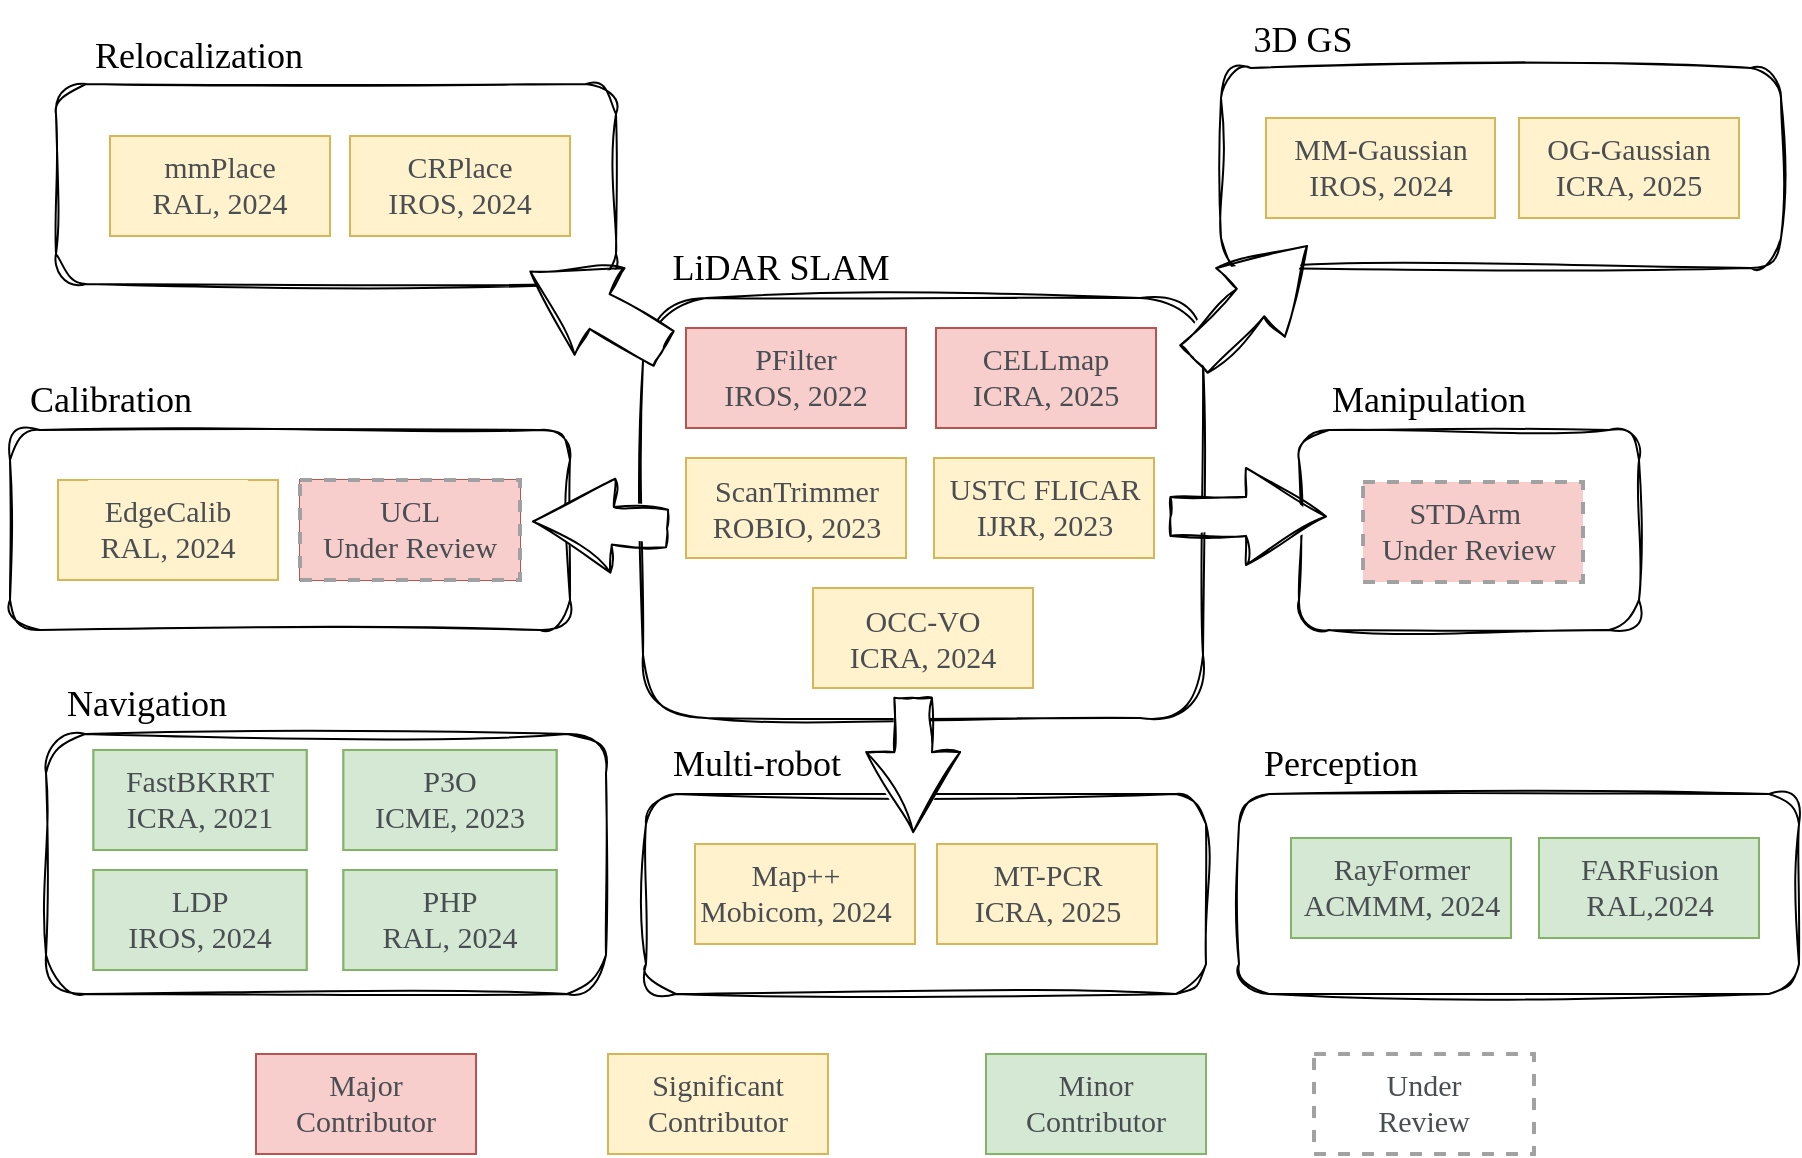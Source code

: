 <mxfile version="26.0.14">
  <diagram name="第 1 页" id="GNWNqwkdoBEumHOThj2O">
    <mxGraphModel dx="1968" dy="1141" grid="1" gridSize="10" guides="1" tooltips="1" connect="1" arrows="1" fold="1" page="1" pageScale="1" pageWidth="827" pageHeight="1169" math="0" shadow="0">
      <root>
        <mxCell id="0" />
        <mxCell id="1" parent="0" />
        <mxCell id="KYylSTwYR2nfnOGgtG4M-55" value="" style="rounded=0;whiteSpace=wrap;html=1;fillColor=#fff2cc;strokeColor=#d6b656;labelBackgroundColor=none;" parent="1" vertex="1">
          <mxGeometry x="676.5" y="242" width="110" height="50" as="geometry" />
        </mxCell>
        <mxCell id="KYylSTwYR2nfnOGgtG4M-1" value="" style="rounded=1;whiteSpace=wrap;html=1;sketch=1;curveFitting=1;jiggle=2;" parent="1" vertex="1">
          <mxGeometry x="238.5" y="332" width="280" height="210" as="geometry" />
        </mxCell>
        <mxCell id="KYylSTwYR2nfnOGgtG4M-2" value="&lt;font face=&quot;Comic Sans MS&quot;&gt;LiDAR SLAM&lt;/font&gt;" style="text;html=1;align=center;verticalAlign=middle;resizable=0;points=[];autosize=1;strokeColor=none;fillColor=none;fontSize=18;" parent="1" vertex="1">
          <mxGeometry x="242" y="297" width="130" height="40" as="geometry" />
        </mxCell>
        <mxCell id="KYylSTwYR2nfnOGgtG4M-5" value="" style="group;fillColor=#f8cecc;strokeColor=#b85450;container=0;" parent="1" vertex="1" connectable="0">
          <mxGeometry x="260" y="347" width="110" height="50" as="geometry" />
        </mxCell>
        <mxCell id="KYylSTwYR2nfnOGgtG4M-6" value="" style="group;fillColor=default;strokeColor=none;gradientColor=none;rounded=0;container=0;" parent="1" vertex="1" connectable="0">
          <mxGeometry x="385" y="347" width="110" height="50" as="geometry" />
        </mxCell>
        <mxCell id="KYylSTwYR2nfnOGgtG4M-10" value="" style="rounded=1;whiteSpace=wrap;html=1;sketch=1;curveFitting=1;jiggle=2;" parent="1" vertex="1">
          <mxGeometry x="527.5" y="217" width="280" height="100" as="geometry" />
        </mxCell>
        <mxCell id="KYylSTwYR2nfnOGgtG4M-11" value="&lt;font face=&quot;Comic Sans MS&quot;&gt;3D GS&lt;/font&gt;" style="text;html=1;align=center;verticalAlign=middle;resizable=0;points=[];autosize=1;strokeColor=none;fillColor=none;fontSize=18;" parent="1" vertex="1">
          <mxGeometry x="527.5" y="183" width="80" height="40" as="geometry" />
        </mxCell>
        <mxCell id="KYylSTwYR2nfnOGgtG4M-12" value="" style="group;fillColor=#fff2cc;strokeColor=#d6b656;labelBackgroundColor=none;" parent="1" vertex="1" connectable="0">
          <mxGeometry x="550" y="242" width="114.5" height="50" as="geometry" />
        </mxCell>
        <mxCell id="KYylSTwYR2nfnOGgtG4M-37" value="" style="group;labelBackgroundColor=none;" parent="1" vertex="1" connectable="0">
          <mxGeometry x="384" y="411" width="110" height="50" as="geometry" />
        </mxCell>
        <mxCell id="KYylSTwYR2nfnOGgtG4M-104" value="" style="group" parent="KYylSTwYR2nfnOGgtG4M-37" vertex="1" connectable="0">
          <mxGeometry x="-2.5" y="1" width="115" height="50" as="geometry" />
        </mxCell>
        <mxCell id="KYylSTwYR2nfnOGgtG4M-39" value="" style="rounded=0;whiteSpace=wrap;html=1;fillColor=#fff2cc;strokeColor=#d6b656;labelBackgroundColor=none;" parent="KYylSTwYR2nfnOGgtG4M-104" vertex="1">
          <mxGeometry x="2.5" width="110" height="50" as="geometry" />
        </mxCell>
        <mxCell id="KYylSTwYR2nfnOGgtG4M-40" value="&lt;span style=&quot;color: rgb(73, 78, 82); font-size: 15px; font-style: normal; font-variant-ligatures: normal; font-variant-caps: normal; font-weight: 400; letter-spacing: normal; orphans: 3; text-indent: 0px; text-transform: none; widows: 3; word-spacing: 0px; -webkit-text-stroke-width: 0px; white-space: normal; text-decoration-thickness: initial; text-decoration-style: initial; text-decoration-color: initial; float: none; display: inline !important;&quot;&gt;&lt;font face=&quot;Times New Roman&quot;&gt;USTC FLICAR&lt;/font&gt;&lt;/span&gt;&lt;div style=&quot;orphans: 3; widows: 3;&quot;&gt;&lt;font face=&quot;Times New Roman&quot; color=&quot;#494e52&quot;&gt;&lt;span style=&quot;font-size: 15px;&quot;&gt;IJRR, 2023&lt;/span&gt;&lt;/font&gt;&lt;/div&gt;" style="text;whiteSpace=wrap;html=1;align=center;fillColor=none;strokeColor=none;labelBackgroundColor=none;" parent="KYylSTwYR2nfnOGgtG4M-104" vertex="1">
          <mxGeometry width="115" height="40" as="geometry" />
        </mxCell>
        <mxCell id="KYylSTwYR2nfnOGgtG4M-41" value="" style="group;fillColor=#fff2cc;strokeColor=#d6b656;labelBackgroundColor=none;" parent="1" vertex="1" connectable="0">
          <mxGeometry x="260" y="412" width="110" height="50" as="geometry" />
        </mxCell>
        <mxCell id="KYylSTwYR2nfnOGgtG4M-45" value="" style="rounded=1;whiteSpace=wrap;html=1;sketch=1;curveFitting=1;jiggle=2;" parent="1" vertex="1">
          <mxGeometry x="-55" y="225" width="280" height="100" as="geometry" />
        </mxCell>
        <mxCell id="KYylSTwYR2nfnOGgtG4M-46" value="&lt;font face=&quot;Comic Sans MS&quot;&gt;Relocalization&lt;/font&gt;" style="text;html=1;align=center;verticalAlign=middle;resizable=0;points=[];autosize=1;strokeColor=none;fillColor=none;fontSize=18;" parent="1" vertex="1">
          <mxGeometry x="-54" y="191" width="140" height="40" as="geometry" />
        </mxCell>
        <mxCell id="KYylSTwYR2nfnOGgtG4M-54" value="" style="group;fillColor=#fff2cc;strokeColor=#d6b656;container=0;labelBackgroundColor=none;" parent="1" vertex="1" connectable="0">
          <mxGeometry x="676.5" y="242" width="110" height="50" as="geometry" />
        </mxCell>
        <mxCell id="KYylSTwYR2nfnOGgtG4M-56" value="&lt;span style=&quot;color: rgb(73, 78, 82); font-size: 15px; font-style: normal; font-variant-ligatures: normal; font-variant-caps: normal; font-weight: 400; letter-spacing: normal; orphans: 3; text-indent: 0px; text-transform: none; widows: 3; word-spacing: 0px; -webkit-text-stroke-width: 0px; white-space: normal; text-decoration-thickness: initial; text-decoration-style: initial; text-decoration-color: initial; float: none; display: inline !important;&quot;&gt;&lt;font style=&quot;&quot; face=&quot;Times New Roman&quot;&gt;OG-Gaussian&lt;/font&gt;&lt;/span&gt;&lt;div&gt;&lt;span style=&quot;color: rgb(73, 78, 82); font-size: 15px; font-style: normal; font-variant-ligatures: normal; font-variant-caps: normal; font-weight: 400; letter-spacing: normal; orphans: 3; text-indent: 0px; text-transform: none; widows: 3; word-spacing: 0px; -webkit-text-stroke-width: 0px; white-space: normal; text-decoration-thickness: initial; text-decoration-style: initial; text-decoration-color: initial; float: none; display: inline !important;&quot;&gt;&lt;font style=&quot;&quot; face=&quot;Times New Roman&quot;&gt;ICRA, 2025&lt;/font&gt;&lt;/span&gt;&lt;/div&gt;" style="text;whiteSpace=wrap;html=1;align=center;labelBackgroundColor=none;fillColor=none;" parent="1" vertex="1">
          <mxGeometry x="684" y="242" width="95" height="40" as="geometry" />
        </mxCell>
        <mxCell id="KYylSTwYR2nfnOGgtG4M-63" value="" style="rounded=1;whiteSpace=wrap;html=1;sketch=1;curveFitting=1;jiggle=2;" parent="1" vertex="1">
          <mxGeometry x="-78" y="398" width="280" height="100" as="geometry" />
        </mxCell>
        <mxCell id="KYylSTwYR2nfnOGgtG4M-64" value="&lt;font face=&quot;Comic Sans MS&quot;&gt;Calibration&lt;/font&gt;" style="text;html=1;align=center;verticalAlign=middle;resizable=0;points=[];autosize=1;strokeColor=none;fillColor=none;fontSize=18;" parent="1" vertex="1">
          <mxGeometry x="-83" y="363" width="110" height="40" as="geometry" />
        </mxCell>
        <mxCell id="KYylSTwYR2nfnOGgtG4M-68" value="" style="group;fillColor=none;strokeColor=#d6b656;labelBackgroundColor=none;" parent="1" vertex="1" connectable="0">
          <mxGeometry x="-54" y="423" width="110" height="50" as="geometry" />
        </mxCell>
        <mxCell id="KYylSTwYR2nfnOGgtG4M-70" value="" style="group;fillColor=#fff2cc;strokeColor=#d6b656;labelBackgroundColor=none;" parent="KYylSTwYR2nfnOGgtG4M-68" vertex="1" connectable="0">
          <mxGeometry width="110" height="50" as="geometry" />
        </mxCell>
        <mxCell id="KYylSTwYR2nfnOGgtG4M-65" value="" style="rounded=0;whiteSpace=wrap;html=1;fillColor=#fff2cc;strokeColor=#d6b656;labelBackgroundColor=none;" parent="KYylSTwYR2nfnOGgtG4M-70" vertex="1">
          <mxGeometry width="110" height="50" as="geometry" />
        </mxCell>
        <mxCell id="KYylSTwYR2nfnOGgtG4M-66" value="&lt;div style=&quot;orphans: 3; widows: 3;&quot;&gt;&lt;font face=&quot;Times New Roman&quot; color=&quot;#494e52&quot;&gt;&lt;span style=&quot;font-size: 15px;&quot;&gt;EdgeCalib&lt;/span&gt;&lt;/font&gt;&lt;/div&gt;&lt;div&gt;&lt;span style=&quot;color: rgb(73, 78, 82); font-size: 15px; font-style: normal; font-variant-ligatures: normal; font-variant-caps: normal; font-weight: 400; letter-spacing: normal; orphans: 3; text-indent: 0px; text-transform: none; widows: 3; word-spacing: 0px; -webkit-text-stroke-width: 0px; white-space: normal; text-decoration-thickness: initial; text-decoration-style: initial; text-decoration-color: initial; float: none; display: inline !important;&quot;&gt;&lt;font face=&quot;Times New Roman&quot;&gt;RAL, 2024&lt;/font&gt;&lt;/span&gt;&lt;/div&gt;" style="text;whiteSpace=wrap;html=1;align=center;fillColor=#fff2cc;strokeColor=none;labelBackgroundColor=none;" parent="KYylSTwYR2nfnOGgtG4M-70" vertex="1">
          <mxGeometry x="15" width="80" height="40" as="geometry" />
        </mxCell>
        <mxCell id="KYylSTwYR2nfnOGgtG4M-73" value="" style="group;fillColor=#f8cecc;strokeColor=#b85450;container=0;" parent="1" vertex="1" connectable="0">
          <mxGeometry x="67" y="423" width="110" height="50" as="geometry" />
        </mxCell>
        <mxCell id="KYylSTwYR2nfnOGgtG4M-78" value="" style="rounded=1;whiteSpace=wrap;html=1;sketch=1;curveFitting=1;jiggle=2;" parent="1" vertex="1">
          <mxGeometry x="240" y="580" width="280" height="100" as="geometry" />
        </mxCell>
        <mxCell id="KYylSTwYR2nfnOGgtG4M-79" value="&lt;font face=&quot;Comic Sans MS&quot;&gt;Multi-robot&lt;/font&gt;" style="text;html=1;align=center;verticalAlign=middle;resizable=0;points=[];autosize=1;strokeColor=none;fillColor=none;fontSize=18;" parent="1" vertex="1">
          <mxGeometry x="235" y="545" width="120" height="40" as="geometry" />
        </mxCell>
        <mxCell id="KYylSTwYR2nfnOGgtG4M-88" value="" style="rounded=1;whiteSpace=wrap;html=1;sketch=1;curveFitting=1;jiggle=2;" parent="1" vertex="1">
          <mxGeometry x="536.5" y="580" width="280" height="100" as="geometry" />
        </mxCell>
        <mxCell id="KYylSTwYR2nfnOGgtG4M-89" value="&lt;font face=&quot;Comic Sans MS&quot;&gt;Perception&lt;/font&gt;" style="text;html=1;align=center;verticalAlign=middle;resizable=0;points=[];autosize=1;strokeColor=none;fillColor=none;fontSize=18;" parent="1" vertex="1">
          <mxGeometry x="531.5" y="545" width="110" height="40" as="geometry" />
        </mxCell>
        <mxCell id="KYylSTwYR2nfnOGgtG4M-90" value="" style="group;fillColor=#d5e8d4;strokeColor=#82b366;" parent="1" vertex="1" connectable="0">
          <mxGeometry x="562.5" y="602" width="110" height="50" as="geometry" />
        </mxCell>
        <mxCell id="KYylSTwYR2nfnOGgtG4M-91" value="" style="rounded=0;whiteSpace=wrap;html=1;fillColor=#d5e8d4;strokeColor=#82b366;" parent="KYylSTwYR2nfnOGgtG4M-90" vertex="1">
          <mxGeometry width="110" height="50" as="geometry" />
        </mxCell>
        <mxCell id="KYylSTwYR2nfnOGgtG4M-92" value="&lt;div style=&quot;orphans: 3; widows: 3;&quot;&gt;&lt;font face=&quot;Times New Roman&quot; color=&quot;#494e52&quot;&gt;&lt;span style=&quot;font-size: 15px;&quot;&gt;RayFormer&lt;/span&gt;&lt;/font&gt;&lt;/div&gt;&lt;div&gt;&lt;span style=&quot;color: rgb(73, 78, 82); font-size: 15px; font-style: normal; font-variant-ligatures: normal; font-variant-caps: normal; font-weight: 400; letter-spacing: normal; orphans: 3; text-indent: 0px; text-transform: none; widows: 3; word-spacing: 0px; -webkit-text-stroke-width: 0px; white-space: normal; text-decoration-thickness: initial; text-decoration-style: initial; text-decoration-color: initial; float: none; display: inline !important;&quot;&gt;&lt;font face=&quot;Times New Roman&quot;&gt;ACMMM, 2024&lt;/font&gt;&lt;/span&gt;&lt;/div&gt;" style="text;whiteSpace=wrap;html=1;align=center;fillColor=none;strokeColor=none;labelBackgroundColor=none;" parent="KYylSTwYR2nfnOGgtG4M-90" vertex="1">
          <mxGeometry width="110" height="40" as="geometry" />
        </mxCell>
        <mxCell id="KYylSTwYR2nfnOGgtG4M-93" value="" style="group;fillColor=#d5e8d4;strokeColor=#82b366;" parent="1" vertex="1" connectable="0">
          <mxGeometry x="686.5" y="602" width="110" height="50" as="geometry" />
        </mxCell>
        <mxCell id="KYylSTwYR2nfnOGgtG4M-94" value="" style="rounded=0;whiteSpace=wrap;html=1;fillColor=#d5e8d4;strokeColor=#82b366;" parent="KYylSTwYR2nfnOGgtG4M-93" vertex="1">
          <mxGeometry width="110" height="50" as="geometry" />
        </mxCell>
        <mxCell id="KYylSTwYR2nfnOGgtG4M-95" value="&lt;span style=&quot;color: rgb(73, 78, 82); font-size: 15px; font-style: normal; font-variant-ligatures: normal; font-variant-caps: normal; font-weight: 400; letter-spacing: normal; orphans: 3; text-indent: 0px; text-transform: none; widows: 3; word-spacing: 0px; -webkit-text-stroke-width: 0px; white-space: normal; text-decoration-thickness: initial; text-decoration-style: initial; text-decoration-color: initial; float: none; display: inline !important;&quot;&gt;&lt;font face=&quot;Times New Roman&quot;&gt;FARFusion&lt;/font&gt;&lt;/span&gt;&lt;div style=&quot;orphans: 3; widows: 3;&quot;&gt;&lt;font face=&quot;Times New Roman&quot; color=&quot;#494e52&quot;&gt;&lt;span style=&quot;font-size: 15px;&quot;&gt;RAL,2024&lt;/span&gt;&lt;/font&gt;&lt;/div&gt;" style="text;whiteSpace=wrap;html=1;align=center;fillColor=none;strokeColor=none;labelBackgroundColor=none;" parent="KYylSTwYR2nfnOGgtG4M-93" vertex="1">
          <mxGeometry x="15" width="80" height="40" as="geometry" />
        </mxCell>
        <mxCell id="KYylSTwYR2nfnOGgtG4M-7" value="" style="rounded=0;whiteSpace=wrap;html=1;labelBackgroundColor=none;fillColor=#f8cecc;strokeColor=#b85450;" parent="1" vertex="1">
          <mxGeometry x="385" y="347" width="110" height="50" as="geometry" />
        </mxCell>
        <mxCell id="KYylSTwYR2nfnOGgtG4M-8" value="&lt;span style=&quot;color: rgb(73, 78, 82); font-size: 15px; font-style: normal; font-variant-ligatures: normal; font-variant-caps: normal; font-weight: 400; letter-spacing: normal; orphans: 3; text-indent: 0px; text-transform: none; widows: 3; word-spacing: 0px; -webkit-text-stroke-width: 0px; white-space: normal; text-decoration-thickness: initial; text-decoration-style: initial; text-decoration-color: initial; float: none; display: inline !important;&quot;&gt;&lt;font face=&quot;Times New Roman&quot;&gt;CELLmap&lt;/font&gt;&lt;/span&gt;&lt;div&gt;&lt;span style=&quot;color: rgb(73, 78, 82); font-size: 15px; font-style: normal; font-variant-ligatures: normal; font-variant-caps: normal; font-weight: 400; letter-spacing: normal; orphans: 3; text-indent: 0px; text-transform: none; widows: 3; word-spacing: 0px; -webkit-text-stroke-width: 0px; white-space: normal; text-decoration-thickness: initial; text-decoration-style: initial; text-decoration-color: initial; float: none; display: inline !important;&quot;&gt;&lt;font face=&quot;Times New Roman&quot;&gt;ICRA, 2025&lt;/font&gt;&lt;/span&gt;&lt;/div&gt;" style="text;whiteSpace=wrap;html=1;align=center;labelBackgroundColor=none;strokeColor=none;" parent="1" vertex="1">
          <mxGeometry x="400" y="347" width="80" height="40" as="geometry" />
        </mxCell>
        <mxCell id="KYylSTwYR2nfnOGgtG4M-3" value="" style="rounded=0;whiteSpace=wrap;html=1;fillColor=#f8cecc;strokeColor=#b85450;" parent="1" vertex="1">
          <mxGeometry x="260" y="347" width="110" height="50" as="geometry" />
        </mxCell>
        <mxCell id="KYylSTwYR2nfnOGgtG4M-4" value="&lt;span style=&quot;color: rgb(73, 78, 82); font-size: 15px; font-style: normal; font-variant-ligatures: normal; font-variant-caps: normal; font-weight: 400; letter-spacing: normal; orphans: 3; text-indent: 0px; text-transform: none; widows: 3; word-spacing: 0px; -webkit-text-stroke-width: 0px; white-space: normal; text-decoration-thickness: initial; text-decoration-style: initial; text-decoration-color: initial; float: none; display: inline !important;&quot;&gt;&lt;font face=&quot;Times New Roman&quot;&gt;PFilter&lt;/font&gt;&lt;/span&gt;&lt;div&gt;&lt;span style=&quot;color: rgb(73, 78, 82); font-size: 15px; font-style: normal; font-variant-ligatures: normal; font-variant-caps: normal; font-weight: 400; letter-spacing: normal; orphans: 3; text-indent: 0px; text-transform: none; widows: 3; word-spacing: 0px; -webkit-text-stroke-width: 0px; white-space: normal; text-decoration-thickness: initial; text-decoration-style: initial; text-decoration-color: initial; float: none; display: inline !important;&quot;&gt;&lt;font face=&quot;Times New Roman&quot;&gt;IROS, 2022&lt;/font&gt;&lt;/span&gt;&lt;/div&gt;" style="text;whiteSpace=wrap;html=1;align=center;labelBackgroundColor=none;" parent="1" vertex="1">
          <mxGeometry x="275" y="347" width="80" height="40" as="geometry" />
        </mxCell>
        <mxCell id="KYylSTwYR2nfnOGgtG4M-74" value="" style="group;fillColor=#f8cecc;strokeColor=light-dark(#a1a1a1, #d7817e);dashed=1;strokeWidth=2;" parent="1" vertex="1" connectable="0">
          <mxGeometry x="67" y="423" width="110" height="50" as="geometry" />
        </mxCell>
        <mxCell id="KYylSTwYR2nfnOGgtG4M-76" value="&lt;div style=&quot;orphans: 3; widows: 3;&quot;&gt;&lt;font face=&quot;Times New Roman&quot; color=&quot;#494e52&quot;&gt;&lt;span style=&quot;font-size: 15px;&quot;&gt;UCL&lt;/span&gt;&lt;/font&gt;&lt;/div&gt;&lt;div style=&quot;orphans: 3; widows: 3;&quot;&gt;&lt;font face=&quot;Times New Roman&quot; color=&quot;#494e52&quot;&gt;&lt;span style=&quot;font-size: 15px;&quot;&gt;Under Review&lt;/span&gt;&lt;/font&gt;&lt;/div&gt;" style="text;whiteSpace=wrap;html=1;align=center;labelBackgroundColor=none;" parent="KYylSTwYR2nfnOGgtG4M-74" vertex="1">
          <mxGeometry x="-5" width="120" height="40" as="geometry" />
        </mxCell>
        <mxCell id="KYylSTwYR2nfnOGgtG4M-96" value="" style="rounded=1;whiteSpace=wrap;html=1;sketch=1;curveFitting=1;jiggle=2;" parent="1" vertex="1">
          <mxGeometry x="566.5" y="398" width="170" height="100" as="geometry" />
        </mxCell>
        <mxCell id="KYylSTwYR2nfnOGgtG4M-97" value="&lt;font face=&quot;Comic Sans MS&quot;&gt;Manipulation&lt;/font&gt;" style="text;html=1;align=center;verticalAlign=middle;resizable=0;points=[];autosize=1;strokeColor=none;fillColor=none;fontSize=18;" parent="1" vertex="1">
          <mxGeometry x="565.5" y="363" width="130" height="40" as="geometry" />
        </mxCell>
        <mxCell id="KYylSTwYR2nfnOGgtG4M-49" value="" style="rounded=0;whiteSpace=wrap;html=1;container=0;fillColor=#fff2cc;strokeColor=#d6b656;labelBackgroundColor=none;" parent="1" vertex="1">
          <mxGeometry x="-28" y="251" width="110" height="50" as="geometry" />
        </mxCell>
        <mxCell id="KYylSTwYR2nfnOGgtG4M-50" value="&lt;div style=&quot;orphans: 3; widows: 3;&quot;&gt;&lt;font face=&quot;Times New Roman&quot; color=&quot;#494e52&quot;&gt;&lt;span style=&quot;font-size: 15px;&quot;&gt;mmPlace&lt;/span&gt;&lt;/font&gt;&lt;/div&gt;&lt;div&gt;&lt;span style=&quot;color: rgb(73, 78, 82); font-size: 15px; font-style: normal; font-variant-ligatures: normal; font-variant-caps: normal; font-weight: 400; letter-spacing: normal; orphans: 3; text-indent: 0px; text-transform: none; widows: 3; word-spacing: 0px; -webkit-text-stroke-width: 0px; white-space: normal; text-decoration-thickness: initial; text-decoration-style: initial; text-decoration-color: initial; float: none; display: inline !important;&quot;&gt;&lt;font face=&quot;Times New Roman&quot;&gt;RAL, 2024&lt;/font&gt;&lt;/span&gt;&lt;/div&gt;" style="text;whiteSpace=wrap;html=1;align=center;container=0;fillColor=none;strokeColor=none;labelBackgroundColor=none;" parent="1" vertex="1">
          <mxGeometry x="-13" y="251" width="80" height="40" as="geometry" />
        </mxCell>
        <mxCell id="KYylSTwYR2nfnOGgtG4M-52" value="" style="rounded=0;whiteSpace=wrap;html=1;container=0;fillColor=#fff2cc;strokeColor=#d6b656;labelBackgroundColor=none;" parent="1" vertex="1">
          <mxGeometry x="92" y="251" width="110" height="50" as="geometry" />
        </mxCell>
        <mxCell id="KYylSTwYR2nfnOGgtG4M-53" value="&lt;div style=&quot;orphans: 3; widows: 3;&quot;&gt;&lt;font face=&quot;Times New Roman&quot; color=&quot;#494e52&quot;&gt;&lt;span style=&quot;font-size: 15px;&quot;&gt;CRPlace&lt;/span&gt;&lt;/font&gt;&lt;/div&gt;&lt;div&gt;&lt;span style=&quot;color: rgb(73, 78, 82); font-size: 15px; font-style: normal; font-variant-ligatures: normal; font-variant-caps: normal; font-weight: 400; letter-spacing: normal; orphans: 3; text-indent: 0px; text-transform: none; widows: 3; word-spacing: 0px; -webkit-text-stroke-width: 0px; white-space: normal; text-decoration-thickness: initial; text-decoration-style: initial; text-decoration-color: initial; float: none; display: inline !important;&quot;&gt;&lt;font face=&quot;Times New Roman&quot;&gt;IROS, 2024&lt;/font&gt;&lt;/span&gt;&lt;/div&gt;" style="text;whiteSpace=wrap;html=1;align=center;container=0;fillColor=none;strokeColor=none;labelBackgroundColor=none;" parent="1" vertex="1">
          <mxGeometry x="107" y="251" width="80" height="40" as="geometry" />
        </mxCell>
        <mxCell id="KYylSTwYR2nfnOGgtG4M-82" value="" style="rounded=0;whiteSpace=wrap;html=1;container=0;fillColor=#fff2cc;strokeColor=#d6b656;labelBackgroundColor=none;" parent="1" vertex="1">
          <mxGeometry x="264.5" y="605" width="110" height="50" as="geometry" />
        </mxCell>
        <mxCell id="KYylSTwYR2nfnOGgtG4M-83" value="&lt;div style=&quot;orphans: 3; widows: 3;&quot;&gt;&lt;font face=&quot;Times New Roman&quot; color=&quot;#494e52&quot;&gt;&lt;span style=&quot;font-size: 15px;&quot;&gt;Map++&lt;/span&gt;&lt;/font&gt;&lt;/div&gt;&lt;div&gt;&lt;span style=&quot;color: rgb(73, 78, 82); font-size: 15px; font-style: normal; font-variant-ligatures: normal; font-variant-caps: normal; font-weight: 400; letter-spacing: normal; orphans: 3; text-indent: 0px; text-transform: none; widows: 3; word-spacing: 0px; -webkit-text-stroke-width: 0px; white-space: normal; text-decoration-thickness: initial; text-decoration-style: initial; text-decoration-color: initial; float: none; display: inline !important;&quot;&gt;&lt;font face=&quot;Times New Roman&quot;&gt;Mobicom, 2024&lt;/font&gt;&lt;/span&gt;&lt;/div&gt;" style="text;whiteSpace=wrap;html=1;align=center;container=0;fillColor=none;strokeColor=none;labelBackgroundColor=none;" parent="1" vertex="1">
          <mxGeometry x="249" y="605" width="132" height="40" as="geometry" />
        </mxCell>
        <mxCell id="KYylSTwYR2nfnOGgtG4M-86" value="" style="rounded=0;whiteSpace=wrap;html=1;container=0;fillColor=#fff2cc;strokeColor=#d6b656;labelBackgroundColor=none;" parent="1" vertex="1">
          <mxGeometry x="385.5" y="605" width="110" height="50" as="geometry" />
        </mxCell>
        <mxCell id="KYylSTwYR2nfnOGgtG4M-87" value="&lt;div style=&quot;orphans: 3; widows: 3;&quot;&gt;&lt;font face=&quot;Times New Roman&quot; color=&quot;#494e52&quot;&gt;&lt;span style=&quot;font-size: 15px;&quot;&gt;MT-PCR&lt;/span&gt;&lt;/font&gt;&lt;/div&gt;&lt;div style=&quot;orphans: 3; widows: 3;&quot;&gt;&lt;font face=&quot;Times New Roman&quot; color=&quot;#494e52&quot;&gt;&lt;span style=&quot;font-size: 15px;&quot;&gt;ICRA, 2025&lt;/span&gt;&lt;/font&gt;&lt;/div&gt;" style="text;whiteSpace=wrap;html=1;align=center;container=0;fillColor=none;strokeColor=none;labelBackgroundColor=none;" parent="1" vertex="1">
          <mxGeometry x="395.5" y="605" width="90" height="40" as="geometry" />
        </mxCell>
        <mxCell id="KYylSTwYR2nfnOGgtG4M-44" value="&lt;span style=&quot;color: rgb(73, 78, 82); font-size: 15px; font-style: normal; font-variant-ligatures: normal; font-variant-caps: normal; font-weight: 400; letter-spacing: normal; orphans: 3; text-indent: 0px; text-transform: none; widows: 3; word-spacing: 0px; -webkit-text-stroke-width: 0px; white-space: normal; text-decoration-thickness: initial; text-decoration-style: initial; text-decoration-color: initial; float: none; display: inline !important;&quot;&gt;&lt;font face=&quot;Times New Roman&quot;&gt;ScanTrimmer&lt;/font&gt;&lt;/span&gt;&lt;div style=&quot;orphans: 3; widows: 3;&quot;&gt;&lt;font face=&quot;Times New Roman&quot; color=&quot;#494e52&quot;&gt;&lt;span style=&quot;font-size: 15px;&quot;&gt;ROBIO, 2023&lt;/span&gt;&lt;/font&gt;&lt;/div&gt;" style="text;whiteSpace=wrap;html=1;align=center;fillColor=none;strokeColor=none;labelBackgroundColor=none;" parent="1" vertex="1">
          <mxGeometry x="262.5" y="413" width="105" height="40" as="geometry" />
        </mxCell>
        <mxCell id="KYylSTwYR2nfnOGgtG4M-105" value="" style="group;fillColor=#fff2cc;strokeColor=#d6b656;labelBackgroundColor=none;" parent="1" vertex="1" connectable="0">
          <mxGeometry x="323.5" y="477" width="110" height="50" as="geometry" />
        </mxCell>
        <mxCell id="KYylSTwYR2nfnOGgtG4M-99" value="" style="rounded=0;whiteSpace=wrap;html=1;fillColor=#f8cecc;strokeColor=light-dark(#A1A1A1,#D7817E);dashed=1;strokeWidth=2;" parent="1" vertex="1">
          <mxGeometry x="598.5" y="424" width="110" height="50" as="geometry" />
        </mxCell>
        <mxCell id="KYylSTwYR2nfnOGgtG4M-106" value="&lt;span style=&quot;color: rgb(73, 78, 82); font-size: 15px; font-style: normal; font-variant-ligatures: normal; font-variant-caps: normal; font-weight: 400; letter-spacing: normal; orphans: 3; text-indent: 0px; text-transform: none; widows: 3; word-spacing: 0px; -webkit-text-stroke-width: 0px; white-space: normal; text-decoration-thickness: initial; text-decoration-style: initial; text-decoration-color: initial; float: none; display: inline !important;&quot;&gt;&lt;font face=&quot;Times New Roman&quot;&gt;OCC-VO&lt;/font&gt;&lt;/span&gt;&lt;div style=&quot;orphans: 3; widows: 3;&quot;&gt;&lt;font face=&quot;Times New Roman&quot; color=&quot;#494e52&quot;&gt;&lt;span style=&quot;font-size: 15px;&quot;&gt;ICRA, 2024&lt;/span&gt;&lt;/font&gt;&lt;/div&gt;" style="text;whiteSpace=wrap;html=1;align=center;fillColor=none;strokeColor=none;labelBackgroundColor=none;" parent="1" vertex="1">
          <mxGeometry x="326" y="478" width="105" height="40" as="geometry" />
        </mxCell>
        <mxCell id="KYylSTwYR2nfnOGgtG4M-100" value="&lt;div&gt;&lt;span style=&quot;color: rgb(73, 78, 82); font-size: 15px; font-style: normal; font-variant-ligatures: normal; font-variant-caps: normal; font-weight: 400; letter-spacing: normal; orphans: 3; text-indent: 0px; text-transform: none; widows: 3; word-spacing: 0px; -webkit-text-stroke-width: 0px; white-space: normal; text-decoration-thickness: initial; text-decoration-style: initial; text-decoration-color: initial; float: none; display: inline !important;&quot;&gt;&lt;font face=&quot;Times New Roman&quot;&gt;STDArm&amp;nbsp;&lt;/font&gt;&lt;/span&gt;&lt;/div&gt;&lt;div style=&quot;orphans: 3; widows: 3;&quot;&gt;&lt;font face=&quot;Times New Roman&quot; color=&quot;#494e52&quot;&gt;&lt;span style=&quot;font-size: 15px;&quot;&gt;Under Review&lt;/span&gt;&lt;/font&gt;&lt;/div&gt;" style="text;whiteSpace=wrap;html=1;align=center;labelBackgroundColor=none;" parent="1" vertex="1">
          <mxGeometry x="581" y="424" width="141" height="40" as="geometry" />
        </mxCell>
        <mxCell id="KYylSTwYR2nfnOGgtG4M-16" value="" style="rounded=1;whiteSpace=wrap;html=1;sketch=1;curveFitting=1;jiggle=2;" parent="1" vertex="1">
          <mxGeometry x="-60" y="550" width="280" height="130" as="geometry" />
        </mxCell>
        <mxCell id="KYylSTwYR2nfnOGgtG4M-27" value="" style="group;fillColor=#d5e8d4;strokeColor=#82b366;" parent="1" vertex="1" connectable="0">
          <mxGeometry x="-36.25" y="558" width="106.563" height="50" as="geometry" />
        </mxCell>
        <mxCell id="KYylSTwYR2nfnOGgtG4M-28" value="" style="rounded=0;whiteSpace=wrap;html=1;fillColor=#d5e8d4;strokeColor=#82b366;" parent="KYylSTwYR2nfnOGgtG4M-27" vertex="1">
          <mxGeometry width="106.563" height="50" as="geometry" />
        </mxCell>
        <mxCell id="KYylSTwYR2nfnOGgtG4M-29" value="&lt;div style=&quot;orphans: 3; widows: 3;&quot;&gt;&lt;font face=&quot;Times New Roman&quot; color=&quot;#494e52&quot;&gt;&lt;span style=&quot;font-size: 15px;&quot;&gt;FastBKRRT&lt;/span&gt;&lt;/font&gt;&lt;/div&gt;&lt;div&gt;&lt;span style=&quot;color: rgb(73, 78, 82); font-size: 15px; font-style: normal; font-variant-ligatures: normal; font-variant-caps: normal; font-weight: 400; letter-spacing: normal; orphans: 3; text-indent: 0px; text-transform: none; widows: 3; word-spacing: 0px; -webkit-text-stroke-width: 0px; white-space: normal; text-decoration-thickness: initial; text-decoration-style: initial; text-decoration-color: initial; float: none; display: inline !important;&quot;&gt;&lt;font face=&quot;Times New Roman&quot;&gt;ICRA, 2021&lt;/font&gt;&lt;/span&gt;&lt;/div&gt;" style="text;whiteSpace=wrap;html=1;align=center;fillColor=none;strokeColor=none;labelBackgroundColor=none;" parent="KYylSTwYR2nfnOGgtG4M-27" vertex="1">
          <mxGeometry x="14.531" width="77.5" height="40" as="geometry" />
        </mxCell>
        <mxCell id="KYylSTwYR2nfnOGgtG4M-30" value="" style="group;fillColor=#d5e8d4;strokeColor=#82b366;" parent="1" vertex="1" connectable="0">
          <mxGeometry x="88.719" y="558" width="106.563" height="50" as="geometry" />
        </mxCell>
        <mxCell id="KYylSTwYR2nfnOGgtG4M-31" value="" style="rounded=0;whiteSpace=wrap;html=1;fillColor=#d5e8d4;strokeColor=#82b366;" parent="KYylSTwYR2nfnOGgtG4M-30" vertex="1">
          <mxGeometry width="106.563" height="50" as="geometry" />
        </mxCell>
        <mxCell id="KYylSTwYR2nfnOGgtG4M-32" value="&lt;div style=&quot;orphans: 3; widows: 3;&quot;&gt;&lt;font face=&quot;Times New Roman&quot; color=&quot;#494e52&quot;&gt;&lt;span style=&quot;font-size: 15px;&quot;&gt;P3O&lt;/span&gt;&lt;/font&gt;&lt;/div&gt;&lt;div&gt;&lt;span style=&quot;color: rgb(73, 78, 82); font-size: 15px; font-style: normal; font-variant-ligatures: normal; font-variant-caps: normal; font-weight: 400; letter-spacing: normal; orphans: 3; text-indent: 0px; text-transform: none; widows: 3; word-spacing: 0px; -webkit-text-stroke-width: 0px; white-space: normal; text-decoration-thickness: initial; text-decoration-style: initial; text-decoration-color: initial; float: none; display: inline !important;&quot;&gt;&lt;font face=&quot;Times New Roman&quot;&gt;ICME, 2023&lt;/font&gt;&lt;/span&gt;&lt;/div&gt;" style="text;whiteSpace=wrap;html=1;align=center;fillColor=none;strokeColor=none;labelBackgroundColor=none;" parent="KYylSTwYR2nfnOGgtG4M-30" vertex="1">
          <mxGeometry x="-2.73" width="112.03" height="40" as="geometry" />
        </mxCell>
        <mxCell id="KYylSTwYR2nfnOGgtG4M-34" value="" style="group;fillColor=#d5e8d4;strokeColor=#82b366;" parent="1" vertex="1" connectable="0">
          <mxGeometry x="88.719" y="618" width="106.563" height="50" as="geometry" />
        </mxCell>
        <mxCell id="KYylSTwYR2nfnOGgtG4M-35" value="" style="rounded=0;whiteSpace=wrap;html=1;fillColor=#d5e8d4;strokeColor=#82b366;" parent="KYylSTwYR2nfnOGgtG4M-34" vertex="1">
          <mxGeometry width="106.563" height="50" as="geometry" />
        </mxCell>
        <mxCell id="KYylSTwYR2nfnOGgtG4M-36" value="&lt;div style=&quot;orphans: 3; widows: 3;&quot;&gt;&lt;font face=&quot;Times New Roman&quot; color=&quot;#494e52&quot;&gt;&lt;span style=&quot;font-size: 15px;&quot;&gt;PHP&lt;/span&gt;&lt;/font&gt;&lt;/div&gt;&lt;div&gt;&lt;span style=&quot;color: rgb(73, 78, 82); font-size: 15px; font-style: normal; font-variant-ligatures: normal; font-variant-caps: normal; font-weight: 400; letter-spacing: normal; orphans: 3; text-indent: 0px; text-transform: none; widows: 3; word-spacing: 0px; -webkit-text-stroke-width: 0px; white-space: normal; text-decoration-thickness: initial; text-decoration-style: initial; text-decoration-color: initial; float: none; display: inline !important;&quot;&gt;&lt;font face=&quot;Times New Roman&quot;&gt;RAL, 2024&lt;/font&gt;&lt;/span&gt;&lt;/div&gt;" style="text;whiteSpace=wrap;html=1;align=center;fillColor=none;strokeColor=none;labelBackgroundColor=none;" parent="KYylSTwYR2nfnOGgtG4M-34" vertex="1">
          <mxGeometry x="14.531" width="77.5" height="40" as="geometry" />
        </mxCell>
        <mxCell id="KYylSTwYR2nfnOGgtG4M-58" value="" style="group;fillColor=#d5e8d4;strokeColor=#82b366;" parent="1" vertex="1" connectable="0">
          <mxGeometry x="-36.25" y="618" width="106.563" height="50" as="geometry" />
        </mxCell>
        <mxCell id="KYylSTwYR2nfnOGgtG4M-59" value="" style="rounded=0;whiteSpace=wrap;html=1;fillColor=#d5e8d4;strokeColor=#82b366;" parent="KYylSTwYR2nfnOGgtG4M-58" vertex="1">
          <mxGeometry width="106.563" height="50" as="geometry" />
        </mxCell>
        <mxCell id="KYylSTwYR2nfnOGgtG4M-60" value="&lt;div style=&quot;orphans: 3; widows: 3;&quot;&gt;&lt;font face=&quot;Times New Roman&quot; color=&quot;#494e52&quot;&gt;&lt;span style=&quot;font-size: 15px;&quot;&gt;LDP&lt;/span&gt;&lt;/font&gt;&lt;/div&gt;&lt;div&gt;&lt;span style=&quot;color: rgb(73, 78, 82); font-size: 15px; font-style: normal; font-variant-ligatures: normal; font-variant-caps: normal; font-weight: 400; letter-spacing: normal; orphans: 3; text-indent: 0px; text-transform: none; widows: 3; word-spacing: 0px; -webkit-text-stroke-width: 0px; white-space: normal; text-decoration-thickness: initial; text-decoration-style: initial; text-decoration-color: initial; float: none; display: inline !important;&quot;&gt;&lt;font face=&quot;Times New Roman&quot;&gt;IROS, 2024&lt;/font&gt;&lt;/span&gt;&lt;/div&gt;" style="text;whiteSpace=wrap;html=1;align=center;fillColor=none;strokeColor=none;labelBackgroundColor=none;" parent="KYylSTwYR2nfnOGgtG4M-58" vertex="1">
          <mxGeometry x="14.531" width="77.5" height="40" as="geometry" />
        </mxCell>
        <mxCell id="KYylSTwYR2nfnOGgtG4M-18" value="&lt;font face=&quot;Comic Sans MS&quot;&gt;Navigation&lt;/font&gt;" style="text;html=1;align=center;verticalAlign=middle;resizable=0;points=[];autosize=1;strokeColor=none;fillColor=none;fontSize=18;" parent="1" vertex="1">
          <mxGeometry x="-65" y="515" width="110" height="40" as="geometry" />
        </mxCell>
        <mxCell id="KYylSTwYR2nfnOGgtG4M-107" value="" style="html=1;shadow=0;dashed=0;align=center;verticalAlign=middle;shape=mxgraph.arrows2.arrow;dy=0.6;dx=40;notch=0;sketch=1;curveFitting=1;jiggle=2;rotation=-150;" parent="1" vertex="1">
          <mxGeometry x="177" y="313" width="77" height="50" as="geometry" />
        </mxCell>
        <mxCell id="KYylSTwYR2nfnOGgtG4M-108" value="" style="html=1;shadow=0;dashed=0;align=center;verticalAlign=middle;shape=mxgraph.arrows2.arrow;dy=0.6;dx=40;notch=0;sketch=1;curveFitting=1;jiggle=2;rotation=-177;" parent="1" vertex="1">
          <mxGeometry x="183.43" y="422" width="67.14" height="47" as="geometry" />
        </mxCell>
        <mxCell id="KYylSTwYR2nfnOGgtG4M-109" value="" style="html=1;shadow=0;dashed=0;align=center;verticalAlign=middle;shape=mxgraph.arrows2.arrow;dy=0.6;dx=40;notch=0;sketch=1;curveFitting=1;jiggle=2;rotation=-45;" parent="1" vertex="1">
          <mxGeometry x="502.25" y="310" width="80" height="48.5" as="geometry" />
        </mxCell>
        <mxCell id="KYylSTwYR2nfnOGgtG4M-110" value="" style="html=1;shadow=0;dashed=0;align=center;verticalAlign=middle;shape=mxgraph.arrows2.arrow;dy=0.6;dx=40;notch=0;sketch=1;curveFitting=1;jiggle=2;rotation=0;" parent="1" vertex="1">
          <mxGeometry x="502.25" y="417" width="77.75" height="48.5" as="geometry" />
        </mxCell>
        <mxCell id="KYylSTwYR2nfnOGgtG4M-111" value="" style="html=1;shadow=0;dashed=0;align=center;verticalAlign=middle;shape=mxgraph.arrows2.arrow;dy=0.6;dx=40;notch=0;sketch=1;curveFitting=1;jiggle=2;rotation=90;" parent="1" vertex="1">
          <mxGeometry x="340" y="542" width="67.14" height="47" as="geometry" />
        </mxCell>
        <mxCell id="KYylSTwYR2nfnOGgtG4M-121" value="" style="group" parent="1" vertex="1" connectable="0">
          <mxGeometry x="45" y="710" width="110" height="50" as="geometry" />
        </mxCell>
        <mxCell id="KYylSTwYR2nfnOGgtG4M-113" value="" style="rounded=0;whiteSpace=wrap;html=1;fillColor=#f8cecc;strokeColor=#b85450;" parent="KYylSTwYR2nfnOGgtG4M-121" vertex="1">
          <mxGeometry width="110" height="50" as="geometry" />
        </mxCell>
        <mxCell id="KYylSTwYR2nfnOGgtG4M-114" value="&lt;div style=&quot;orphans: 3; widows: 3;&quot;&gt;&lt;font face=&quot;Times New Roman&quot; color=&quot;#494e52&quot;&gt;&lt;span style=&quot;font-size: 15px;&quot;&gt;Major&lt;/span&gt;&lt;/font&gt;&lt;/div&gt;&lt;div style=&quot;orphans: 3; widows: 3;&quot;&gt;&lt;span style=&quot;background-color: transparent; font-size: 15px;&quot;&gt;&lt;font face=&quot;Times New Roman&quot; color=&quot;#494e52&quot;&gt;Contributor&lt;/font&gt;&lt;/span&gt;&lt;/div&gt;" style="text;whiteSpace=wrap;html=1;align=center;labelBackgroundColor=none;" parent="KYylSTwYR2nfnOGgtG4M-121" vertex="1">
          <mxGeometry x="15" width="80" height="40" as="geometry" />
        </mxCell>
        <mxCell id="KYylSTwYR2nfnOGgtG4M-122" value="" style="group" parent="1" vertex="1" connectable="0">
          <mxGeometry x="221" y="710" width="110" height="50" as="geometry" />
        </mxCell>
        <mxCell id="KYylSTwYR2nfnOGgtG4M-115" value="" style="rounded=0;whiteSpace=wrap;html=1;fillColor=#fff2cc;strokeColor=#d6b656;" parent="KYylSTwYR2nfnOGgtG4M-122" vertex="1">
          <mxGeometry width="110" height="50" as="geometry" />
        </mxCell>
        <mxCell id="KYylSTwYR2nfnOGgtG4M-116" value="&lt;div style=&quot;orphans: 3; widows: 3;&quot;&gt;&lt;span style=&quot;background-color: transparent; font-size: 15px;&quot;&gt;&lt;font face=&quot;Times New Roman&quot; color=&quot;#494e52&quot;&gt;Significant&lt;/font&gt;&lt;/span&gt;&lt;/div&gt;&lt;div style=&quot;orphans: 3; widows: 3;&quot;&gt;&lt;span style=&quot;background-color: transparent; font-size: 15px;&quot;&gt;&lt;font face=&quot;Times New Roman&quot; color=&quot;#494e52&quot;&gt;Contributor&lt;/font&gt;&lt;/span&gt;&lt;/div&gt;" style="text;whiteSpace=wrap;html=1;align=center;labelBackgroundColor=none;" parent="KYylSTwYR2nfnOGgtG4M-122" vertex="1">
          <mxGeometry x="15" width="80" height="40" as="geometry" />
        </mxCell>
        <mxCell id="KYylSTwYR2nfnOGgtG4M-123" value="" style="group;fillColor=#d5e8d4;strokeColor=#82b366;container=0;" parent="1" vertex="1" connectable="0">
          <mxGeometry x="410" y="710" width="110" height="50" as="geometry" />
        </mxCell>
        <mxCell id="KYylSTwYR2nfnOGgtG4M-117" value="" style="rounded=0;whiteSpace=wrap;html=1;fillColor=#d5e8d4;strokeColor=#82b366;container=0;" parent="1" vertex="1">
          <mxGeometry x="410" y="710" width="110" height="50" as="geometry" />
        </mxCell>
        <mxCell id="KYylSTwYR2nfnOGgtG4M-118" value="&lt;div style=&quot;orphans: 3; widows: 3;&quot;&gt;&lt;font face=&quot;Times New Roman&quot; color=&quot;#494e52&quot;&gt;&lt;span style=&quot;font-size: 15px;&quot;&gt;Minor&lt;/span&gt;&lt;/font&gt;&lt;/div&gt;&lt;div style=&quot;orphans: 3; widows: 3;&quot;&gt;&lt;span style=&quot;background-color: transparent; font-size: 15px;&quot;&gt;&lt;font face=&quot;Times New Roman&quot; color=&quot;#494e52&quot;&gt;Contributor&lt;/font&gt;&lt;/span&gt;&lt;/div&gt;" style="text;whiteSpace=wrap;html=1;align=center;labelBackgroundColor=none;container=0;fillColor=none;strokeColor=none;" parent="1" vertex="1">
          <mxGeometry x="425" y="710" width="80" height="40" as="geometry" />
        </mxCell>
        <mxCell id="KYylSTwYR2nfnOGgtG4M-119" value="" style="rounded=0;whiteSpace=wrap;html=1;dashed=1;strokeWidth=2;strokeColor=light-dark(#A1A1A1,#EDEDED);" parent="1" vertex="1">
          <mxGeometry x="574" y="710" width="110" height="50" as="geometry" />
        </mxCell>
        <mxCell id="KYylSTwYR2nfnOGgtG4M-120" value="&lt;div style=&quot;orphans: 3; widows: 3;&quot;&gt;&lt;span style=&quot;color: rgb(73, 78, 82); font-family: &amp;quot;Times New Roman&amp;quot;; font-size: 15px;&quot;&gt;Under Review&lt;/span&gt;&lt;br&gt;&lt;/div&gt;" style="text;whiteSpace=wrap;html=1;align=center;labelBackgroundColor=none;" parent="1" vertex="1">
          <mxGeometry x="589" y="710" width="80" height="40" as="geometry" />
        </mxCell>
        <mxCell id="KYylSTwYR2nfnOGgtG4M-15" value="&lt;span style=&quot;color: rgb(73, 78, 82); font-size: 15px; font-style: normal; font-variant-ligatures: normal; font-variant-caps: normal; font-weight: 400; letter-spacing: normal; orphans: 3; text-indent: 0px; text-transform: none; widows: 3; word-spacing: 0px; -webkit-text-stroke-width: 0px; white-space: normal; text-decoration-thickness: initial; text-decoration-style: initial; text-decoration-color: initial; float: none; display: inline !important;&quot;&gt;&lt;font face=&quot;Times New Roman&quot;&gt;MM-Gaussian&lt;/font&gt;&lt;/span&gt;&lt;div&gt;&lt;span style=&quot;color: rgb(73, 78, 82); font-size: 15px; font-style: normal; font-variant-ligatures: normal; font-variant-caps: normal; font-weight: 400; letter-spacing: normal; orphans: 3; text-indent: 0px; text-transform: none; widows: 3; word-spacing: 0px; -webkit-text-stroke-width: 0px; white-space: normal; text-decoration-thickness: initial; text-decoration-style: initial; text-decoration-color: initial; float: none; display: inline !important;&quot;&gt;&lt;font face=&quot;Times New Roman&quot;&gt;IROS, 2024&lt;/font&gt;&lt;/span&gt;&lt;/div&gt;" style="text;whiteSpace=wrap;html=1;align=center;fillColor=none;strokeColor=none;labelBackgroundColor=none;" parent="1" vertex="1">
          <mxGeometry x="547.75" y="242" width="119" height="40" as="geometry" />
        </mxCell>
      </root>
    </mxGraphModel>
  </diagram>
</mxfile>
